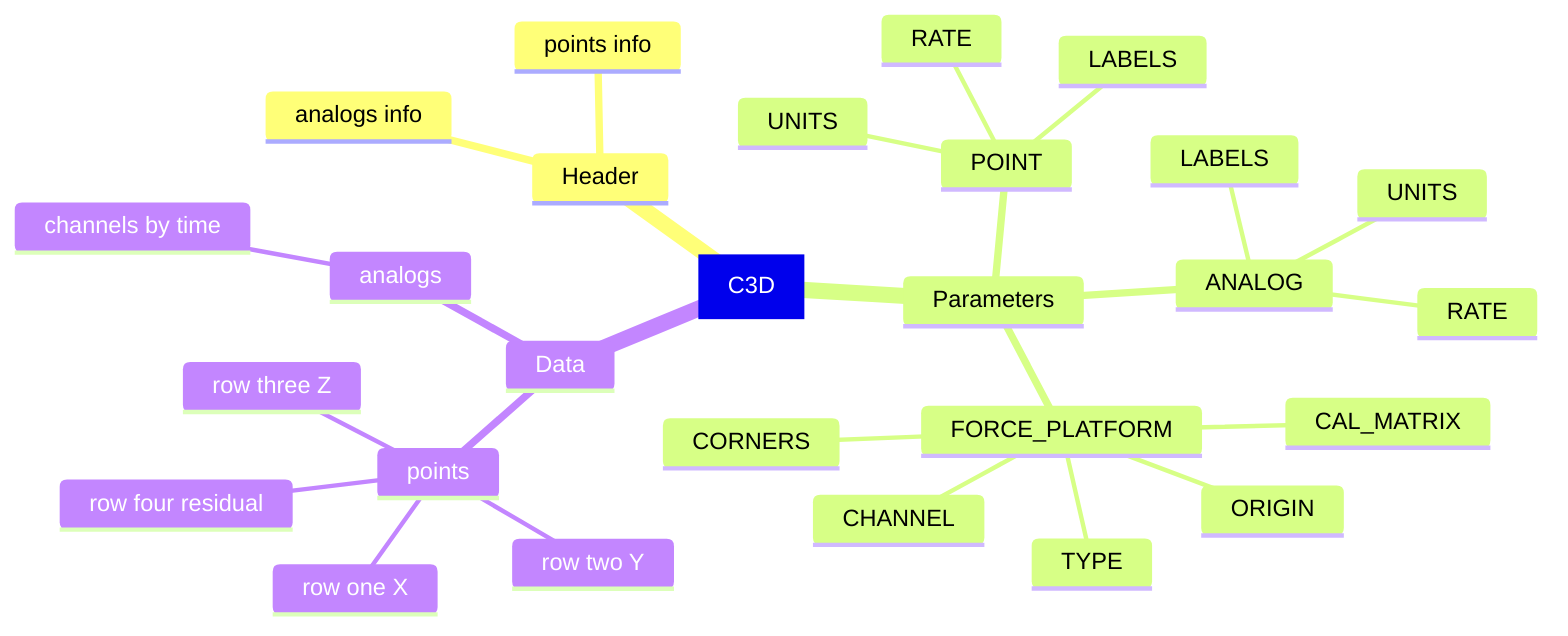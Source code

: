 mindmap
  root[C3D]
    Header
      points info
      analogs info
    Parameters
      POINT
        LABELS
        UNITS
        RATE
      ANALOG
        LABELS
        UNITS
        RATE
      FORCE_PLATFORM
        TYPE
        CORNERS
        ORIGIN
        CHANNEL
        CAL_MATRIX
    Data
      points
        row one X
        row two Y
        row three Z
        row four residual
      analogs
        channels by time